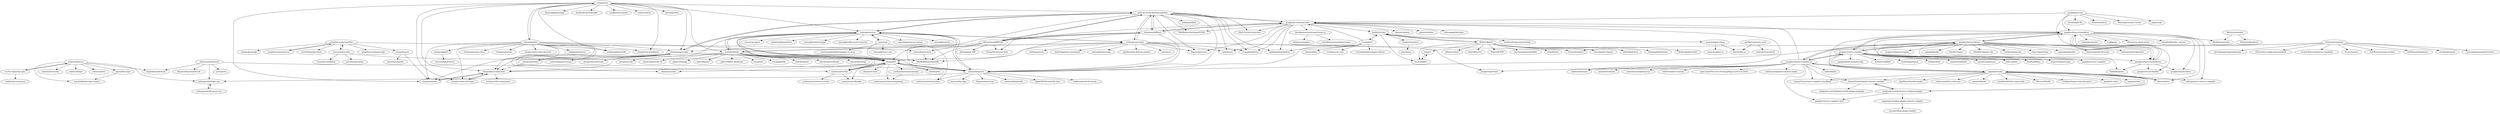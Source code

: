 digraph G {
"patrick-steele-idem/morphdom" -> "maxogden/yo-yo"
"patrick-steele-idem/morphdom" -> "yoshuawuyts/choo"
"patrick-steele-idem/morphdom" -> "google/incremental-dom"
"patrick-steele-idem/morphdom" -> "choojs/nanomorph"
"patrick-steele-idem/morphdom" -> "tbranyen/diffhtml"
"patrick-steele-idem/morphdom" -> "shama/bel"
"patrick-steele-idem/morphdom" -> "WebReflection/hyperHTML" ["e"=1]
"patrick-steele-idem/morphdom" -> "paldepind/snabbdom" ["e"=1]
"patrick-steele-idem/morphdom" -> "Raynos/mercury" ["e"=1]
"patrick-steele-idem/morphdom" -> "fiduswriter/diffDOM"
"patrick-steele-idem/morphdom" -> "paldepind/flyd" ["e"=1]
"patrick-steele-idem/morphdom" -> "substack/hyperx"
"patrick-steele-idem/morphdom" -> "cujojs/most" ["e"=1]
"patrick-steele-idem/morphdom" -> "Matt-Esch/virtual-dom" ["e"=1]
"patrick-steele-idem/morphdom" -> "trueadm/inferno" ["e"=1]
"tbranyen/diffhtml" -> "patrick-steele-idem/morphdom"
"tbranyen/diffhtml" -> "fiduswriter/diffDOM"
"tbranyen/diffhtml" -> "substack/hyperx"
"tbranyen/diffhtml" -> "google/incremental-dom"
"tbranyen/diffhtml" -> "DylanPiercey/set-dom"
"tbranyen/diffhtml" -> "WebReflection/domdiff"
"google/closure-stylesheets" -> "google/closure-templates"
"google/closure-stylesheets" -> "bolinfest/plovr"
"google/closure-stylesheets" -> "google/closure-builder"
"google/closure-stylesheets" -> "google/closure-linter"
"google/closure-library" -> "google/closure-compiler"
"google/closure-library" -> "google/closure-templates"
"google/closure-library" -> "bhauman/lein-figwheel" ["e"=1]
"google/closure-library" -> "google/closure-compiler-js"
"google/closure-library" -> "reagent-project/reagent" ["e"=1]
"google/closure-library" -> "clojure/clojurescript" ["e"=1]
"google/closure-library" -> "google/traceur-compiler" ["e"=1]
"google/closure-library" -> "google/blockly" ["e"=1]
"google/closure-library" -> "google/closure-stylesheets"
"google/closure-library" -> "Day8/re-frame" ["e"=1]
"google/closure-library" -> "thheller/shadow-cljs" ["e"=1]
"google/closure-library" -> "tonsky/datascript" ["e"=1]
"google/closure-library" -> "ring-clojure/ring" ["e"=1]
"google/closure-library" -> "noprompt/garden" ["e"=1]
"google/closure-library" -> "binaryage/cljs-devtools" ["e"=1]
"angular/tsickle" -> "theseanl/tscc"
"angular/tsickle" -> "angular/clutz"
"angular/tsickle" -> "webpack-contrib/closure-webpack-plugin"
"angular/tsickle" -> "google/closure-compiler-js"
"angular/tsickle" -> "AppMonet/tsickle-loader"
"angular/tsickle" -> "google/closure-compiler"
"angular/tsickle" -> "robwormald/ivy-code-size" ["e"=1]
"angular/tsickle" -> "angular/devkit" ["e"=1]
"angular/tsickle" -> "mihaip/react-closure-compiler"
"angular/tsickle" -> "bazelbuild/rules_typescript" ["e"=1]
"angular/tsickle" -> "Microsoft/tslib" ["e"=1]
"angular/tsickle" -> "vvakame/typescript-formatter" ["e"=1]
"angular/tsickle" -> "google/ts-style" ["e"=1]
"angular/tsickle" -> "roman01la/closure-compiler-handbook"
"angular/tsickle" -> "roman01la/webpack-closure-compiler"
"mattdesl/budo" -> "yoshuawuyts/choo"
"mattdesl/budo" -> "stackgl/glslify" ["e"=1]
"mattdesl/budo" -> "maxogden/yo-yo"
"mattdesl/budo" -> "mattdesl/prot" ["e"=1]
"mattdesl/budo" -> "chrisdickinson/beefy" ["e"=1]
"mattdesl/budo" -> "regl-project/regl" ["e"=1]
"mattdesl/budo" -> "petehunt/rwb" ["e"=1]
"mattdesl/budo" -> "mzabriskie/rackt-cli" ["e"=1]
"mattdesl/budo" -> "shama/bel"
"mattdesl/budo" -> "plepers/nanogl" ["e"=1]
"mattdesl/budo" -> "spite/Wagner" ["e"=1]
"mattdesl/budo" -> "stackcss/sheetify"
"mattdesl/budo" -> "spite/THREE.MeshLine" ["e"=1]
"mattdesl/budo" -> "insin/nwb" ["e"=1]
"mattdesl/budo" -> "substack/hyperx"
"davidjamesstone/superviews.js" -> "littlstar/starplate"
"davidjamesstone/superviews.js" -> "davidjamesstone/hyperviews"
"choojs/hyperx" -> "anywhichway/tlx"
"choojs/hyperx" -> "choojs/nanobus"
"choojs/choo" -> "choojs/bankai"
"choojs/choo" -> "maxogden/yo-yo"
"choojs/choo" -> "choojs/nanomorph"
"choojs/choo" -> "hyperapp/hyperapp" ["e"=1]
"choojs/choo" -> "beakerbrowser/beaker" ["e"=1]
"choojs/choo" -> "enokidotsite/enoki"
"choojs/choo" -> "redom/redom" ["e"=1]
"choojs/choo" -> "choojs/create-choo-app"
"choojs/choo" -> "developit/htm" ["e"=1]
"choojs/choo" -> "patrick-steele-idem/morphdom"
"choojs/choo" -> "mafintosh/hyperdb" ["e"=1]
"choojs/choo" -> "mattdesl/budo"
"choojs/choo" -> "choojs/choo-handbook"
"choojs/choo" -> "choojs/nanobus"
"choojs/choo" -> "choojs/nanocomponent"
"google/closure-compiler" -> "google/closure-library"
"google/closure-compiler" -> "google/closure-compiler-js"
"google/closure-compiler" -> "mishoo/UglifyJS2" ["e"=1]
"google/closure-compiler" -> "yui/yuicompressor" ["e"=1]
"google/closure-compiler" -> "google/traceur-compiler" ["e"=1]
"google/closure-compiler" -> "angular/tsickle"
"google/closure-compiler" -> "google/closure-templates"
"google/closure-compiler" -> "jsdoc3/jsdoc" ["e"=1]
"google/closure-compiler" -> "clojure/clojurescript" ["e"=1]
"google/closure-compiler" -> "facebook/flow" ["e"=1]
"google/closure-compiler" -> "google/WebFundamentals" ["e"=1]
"google/closure-compiler" -> "mishoo/UglifyJS" ["e"=1]
"google/closure-compiler" -> "google/closure-stylesheets"
"google/closure-compiler" -> "facebook/prepack" ["e"=1]
"google/closure-compiler" -> "rollup/rollup" ["e"=1]
"yoshuawuyts/choo" -> "maxogden/yo-yo"
"yoshuawuyts/choo" -> "trueadm/inferno" ["e"=1]
"yoshuawuyts/choo" -> "patrick-steele-idem/morphdom"
"yoshuawuyts/choo" -> "jlongster/prettier" ["e"=1]
"yoshuawuyts/choo" -> "mattdesl/budo"
"yoshuawuyts/choo" -> "zeit/hyperterm" ["e"=1]
"yoshuawuyts/choo" -> "cujojs/most" ["e"=1]
"yoshuawuyts/choo" -> "kadirahq/react-storybook" ["e"=1]
"yoshuawuyts/choo" -> "shama/bel"
"yoshuawuyts/choo" -> "yelouafi/redux-saga" ["e"=1]
"yoshuawuyts/choo" -> "feross/standard" ["e"=1]
"yoshuawuyts/choo" -> "garbles/why-did-you-update" ["e"=1]
"yoshuawuyts/choo" -> "zeit/micro" ["e"=1]
"yoshuawuyts/choo" -> "Raynos/mercury" ["e"=1]
"yoshuawuyts/choo" -> "substack/hyperx"
"gorillatron/async-task" -> "fixjs/define.js"
"gorillatron/async-task" -> "AndreyGeonya/hull"
"ampproject/rollup-plugin-closure-compiler" -> "surma/rollup-plugin-loadz0r"
"webpack-contrib/closure-webpack-plugin" -> "roman01la/webpack-closure-compiler"
"webpack-contrib/closure-webpack-plugin" -> "ampproject/rollup-plugin-closure-compiler"
"webpack-contrib/closure-webpack-plugin" -> "angular/tsickle"
"webpack-contrib/closure-webpack-plugin" -> "google/closure-compiler-npm"
"rtsao/csjs" -> "tizmagik/react-csjs"
"rtsao/csjs" -> "maxogden/yo-yo"
"rtsao/csjs" -> "shama/bel"
"rtsao/csjs" -> "martinandert/babel-plugin-css-in-js" ["e"=1]
"rtsao/csjs" -> "sethvincent/send-action"
"fiduswriter/diffDOM" -> "skatejs/dom-diff"
"fiduswriter/diffDOM" -> "tbranyen/diffhtml"
"fiduswriter/diffDOM" -> "WebReflection/domdiff"
"fiduswriter/diffDOM" -> "patrick-steele-idem/morphdom"
"fiduswriter/diffDOM" -> "DylanPiercey/set-dom"
"fiduswriter/diffDOM" -> "choojs/nanomorph"
"fiduswriter/diffDOM" -> "google/incremental-dom"
"fiduswriter/diffDOM" -> "yelouafi/petit-dom"
"mojo-js/paperclip.js" -> "fixjs/define.js"
"mojo-js/paperclip.js" -> "mojo-js/caplet.js"
"google/incremental-dom" -> "patrick-steele-idem/morphdom"
"google/incremental-dom" -> "Matt-Esch/virtual-dom" ["e"=1]
"google/incremental-dom" -> "skatejs/skatejs" ["e"=1]
"google/incremental-dom" -> "Raynos/mercury" ["e"=1]
"google/incremental-dom" -> "paldepind/snabbdom" ["e"=1]
"google/incremental-dom" -> "gaearon/redux" ["e"=1]
"google/incremental-dom" -> "wilsonpage/fastdom" ["e"=1]
"google/incremental-dom" -> "davidjamesstone/superviews.js"
"google/incremental-dom" -> "trueadm/inferno" ["e"=1]
"google/incremental-dom" -> "google/closure-templates"
"google/incremental-dom" -> "tbranyen/diffhtml"
"google/incremental-dom" -> "cujojs/most" ["e"=1]
"google/incremental-dom" -> "joelrich/citojs"
"google/incremental-dom" -> "sindresorhus/ava" ["e"=1]
"google/incremental-dom" -> "WebReflection/hyperHTML" ["e"=1]
"juliangruber/tape-run" -> "juliangruber/browser-run"
"spion/blue-tape" -> "wavded/babel-tape-runner"
"google/closure-templates" -> "google/closure-stylesheets"
"google/closure-templates" -> "bolinfest/plovr"
"google/closure-templates" -> "Medium/soynode"
"google/closure-templates" -> "google/closure-library"
"google/closure-templates" -> "jleyba/js-dossier"
"google/closure-templates" -> "robfig/soy"
"google/closure-templates" -> "google/closure-builder"
"google/closure-templates" -> "liferay/soy-cheat-sheet"
"google/closure-templates" -> "google/incremental-dom"
"google/closure-templates" -> "google/closure-compiler"
"google/closure-templates" -> "mihaip/react-closure-compiler"
"google/closure-templates" -> "google/closure-linter"
"google/closure-templates" -> "bazelbuild/rules_closure"
"google/closure-templates" -> "theseanl/tscc"
"google/closure-templates" -> "angular/tsickle"
"jorgebucaran/superfine" -> "jorgebucaran/classcat"
"jorgebucaran/superfine" -> "yelouafi/petit-dom"
"jorgebucaran/superfine" -> "morishitter/picostyle"
"jorgebucaran/superfine" -> "wavesoft/dot-dom"
"jorgebucaran/superfine" -> "choojs/hyperx"
"jorgebucaran/superfine" -> "jorgebucaran/hyperapp" ["e"=1]
"jorgebucaran/superfine" -> "lukejacksonn/ijk" ["e"=1]
"choojs/bankai" -> "choojs/create-choo-app"
"choojs/bankai" -> "choojs/choo"
"choojs/bankai" -> "choojs/nanocomponent"
"choojs/bankai" -> "stackcss/sheetify"
"choojs/bankai" -> "mafintosh/hyperdb" ["e"=1]
"choojs/bankai" -> "shama/bel"
"choojs/bankai" -> "choojs/awesome-choo"
"choojs/bankai" -> "choojs/nanostate"
"choojs/bankai" -> "choojs/nanomorph"
"choojs/bankai" -> "shama/yo-yoify"
"choojs/bankai" -> "choojs/create-choo-electron"
"choojs/bankai" -> "jongacnik/gr8"
"choojs/bankai" -> "shipharbor/merry"
"choojs/bankai" -> "choojs/choo-handbook"
"choojs/bankai" -> "choojs/nanobus"
"choojs/nanobus" -> "choojs/nanocomponent"
"choojs/nanomorph" -> "choojs/nanocomponent"
"choojs/nanomorph" -> "choojs/nanobus"
"choojs/nanomorph" -> "choojs/nanohtml"
"choojs/nanomorph" -> "WebReflection/domdiff"
"choojs/nanomorph" -> "substack/hyperstream"
"choojs/nanomorph" -> "choojs/choo-devtools"
"choojs/nanomorph" -> "shama/bel"
"choojs/nanomorph" -> "patrick-steele-idem/morphdom"
"google/closure-compiler-js" -> "google/closure-compiler"
"google/closure-compiler-js" -> "angular/tsickle"
"google/closure-compiler-js" -> "babel/babili" ["e"=1]
"google/closure-compiler-js" -> "google/closure-compiler-npm"
"google/closure-compiler-js" -> "google/closure-library"
"google/closure-compiler-js" -> "anmonteiro/lumo" ["e"=1]
"google/closure-compiler-js" -> "roman01la/closure-compiler-handbook"
"google/closure-compiler-js" -> "nolanlawson/optimize-js" ["e"=1]
"google/closure-compiler-js" -> "roman01la/webpack-closure-compiler"
"google/closure-compiler-js" -> "vhf/v8-bailout-reasons" ["e"=1]
"google/closure-compiler-js" -> "google/incremental-dom"
"google/closure-compiler-js" -> "samccone/The-cost-of-transpiling-es2015-in-2016" ["e"=1]
"google/closure-compiler-js" -> "sindresorhus/ava" ["e"=1]
"google/closure-compiler-js" -> "jlongster/prettier" ["e"=1]
"google/closure-compiler-js" -> "indutny/webpack-common-shake" ["e"=1]
"theseanl/tscc" -> "angular/tsickle"
"google/jsaction" -> "google/closure-stylesheets"
"google/jsaction" -> "google/closure-templates"
"google/jsaction" -> "facebook/fb-flo" ["e"=1]
"google/jsaction" -> "krasimir/deb.js" ["e"=1]
"google/jsaction" -> "google/incremental-dom"
"google/jsaction" -> "dustingetz/react-cursor" ["e"=1]
"google/jsaction" -> "piqnt/cutjs" ["e"=1]
"choojs/create-choo-app" -> "choojs/nanocomponent"
"Bobris/Bobril" -> "joelrich/citojs"
"Bobris/Bobril" -> "bobril/bbcore"
"Bobris/Bobril" -> "Bobris/BTDB"
"Bobris/Bobril" -> "karelsteinmetz/bobflux"
"Bobris/Bobril" -> "bobril/bobx"
"Bobris/Bobril" -> "Xrew/bobril-chartjs"
"Bobris/Bobril" -> "bobril/bobril-m"
"Bobris/Bobril" -> "keeema/bobrilstrap"
"Bobris/Bobril" -> "Bobris/bobril-build"
"Bobris/Bobril" -> "localvoid/kivi"
"Bobris/Bobril" -> "dfilatov/vidom" ["e"=1]
"Bobris/Bobril" -> "ivijs/ivi"
"roman01la/webpack-closure-compiler" -> "webpack-contrib/closure-webpack-plugin"
"roman01la/webpack-closure-compiler" -> "webpack-contrib/babel-minify-webpack-plugin" ["e"=1]
"jorgebucaran/classcat" -> "jorgebucaran/superfine"
"stackcss/sheetify" -> "yoshuawuyts/bankai"
"stackcss/sheetify" -> "shama/bel"
"stackcss/sheetify" -> "yoshuawuyts/server-router"
"juliangruber/browser-run" -> "juliangruber/tape-run"
"trueadm/t7" -> "joelrich/citojs"
"trueadm/t7" -> "substack/hyperx"
"trueadm/t7" -> "dekujs/deku" ["e"=1]
"trueadm/t7" -> "cyclejs/cycle-core" ["e"=1]
"trueadm/t7" -> "google/incremental-dom"
"trueadm/t7" -> "paldepind/snabbdom" ["e"=1]
"trueadm/t7" -> "trueadm/babel-plugin-inferno"
"choojs/nanohtml" -> "choojs/nanomorph"
"choojs/nanohtml" -> "choojs/nanocomponent"
"substack/hyperx" -> "shama/bel"
"substack/hyperx" -> "maxogden/yo-yo"
"substack/hyperx" -> "Raynos/main-loop"
"substack/hyperx" -> "substack/hyperxify"
"substack/hyperx" -> "sethvincent/send-action"
"substack/hyperx" -> "AgentME/browserify-hmr" ["e"=1]
"substack/hyperx" -> "mafintosh/end-of-stream"
"substack/hyperx" -> "juliangruber/tape-run"
"substack/hyperx" -> "karissa/dat-app"
"substack/faucet" -> "scottcorgan/tap-spec"
"substack/faucet" -> "spion/blue-tape"
"substack/faucet" -> "juliangruber/tape-run"
"substack/faucet" -> "wavded/babel-tape-runner"
"substack/faucet" -> "substack/coverify"
"substack/faucet" -> "substack/tape" ["e"=1]
"substack/faucet" -> "substack/dotc"
"substack/faucet" -> "hughsk/smokestack"
"yelouafi/petit-dom" -> "WebReflection/domdiff"
"maxogden/yo-yo" -> "shama/bel"
"maxogden/yo-yo" -> "substack/hyperx"
"maxogden/yo-yo" -> "yoshuawuyts/choo"
"maxogden/yo-yo" -> "rtsao/csjs"
"maxogden/yo-yo" -> "patrick-steele-idem/morphdom"
"maxogden/yo-yo" -> "rtsao/csjs-inject"
"maxogden/yo-yo" -> "stackcss/sheetify"
"maxogden/yo-yo" -> "mattdesl/budo"
"maxogden/yo-yo" -> "mafintosh/hyperdrive" ["e"=1]
"maxogden/yo-yo" -> "maxogden/mississippi" ["e"=1]
"maxogden/yo-yo" -> "choojs/nanocomponent"
"maxogden/yo-yo" -> "maxogden/discovery-channel" ["e"=1]
"maxogden/yo-yo" -> "shuhei/pelo"
"maxogden/yo-yo" -> "maxogden/concat-stream" ["e"=1]
"maxogden/yo-yo" -> "maxogden/wzrd" ["e"=1]
"scottcorgan/tap-spec" -> "zoubin/tap-summary"
"scottcorgan/tap-spec" -> "substack/faucet"
"Flet/semistandard" -> "Flet/eslint-config-semistandard"
"Flet/semistandard" -> "ricardofbarros/linter-js-standard"
"Flet/semistandard" -> "feross/standard" ["e"=1]
"Flet/semistandard" -> "substack/hyperx"
"Flet/semistandard" -> "feross/snazzy"
"Flet/semistandard" -> "ryanflorence/react-project" ["e"=1]
"Flet/semistandard" -> "JedWatson/happiness"
"Flet/semistandard" -> "standard/snazzy"
"Flet/semistandard" -> "maxogden/standard-format"
"Flet/semistandard" -> "greenkeeperio/greenkeeper" ["e"=1]
"wavesoft/dot-dom" -> "tunnckoCore/gibon"
"wavesoft/dot-dom" -> "jorgebucaran/superfine"
"wavesoft/dot-dom" -> "WebReflection/domdiff"
"wavesoft/dot-dom" -> "picodom/picodom" ["e"=1]
"defunctzombie/zuul" -> "azer/prova"
"defunctzombie/zuul" -> "hughsk/smokestack"
"defunctzombie/zuul" -> "Raynos/http-framework" ["e"=1]
"defunctzombie/zuul" -> "juliangruber/tape-run"
"defunctzombie/zuul" -> "substack/hyperx"
"jongacnik/gr8" -> "antonmoglia/Garcia"
"yoshuawuyts/nanomorph" -> "yoshuawuyts/nanocomponent"
"joelrich/citojs" -> "trueadm/t7"
"joelrich/citojs" -> "Bobris/Bobril"
"joelrich/citojs" -> "localvoid/kivi"
"joelrich/citojs" -> "trackira/trackira"
"joelrich/citojs" -> "localvoid/vdom-benchmark"
"joelrich/citojs" -> "mojo-js/paperclip.js"
"shama/bel" -> "maxogden/yo-yo"
"shama/bel" -> "shama/yo-yoify"
"shama/bel" -> "shuhei/pelo"
"shama/bel" -> "yoshuawuyts/nanomorph"
"shama/bel" -> "yoshuawuyts/nanocomponent"
"shama/bel" -> "stackcss/sheetify"
"shama/bel" -> "substack/hyperx"
"shama/bel" -> "yoshuawuyts/bankai"
"shama/bel" -> "choojs/nanocomponent"
"shama/bel" -> "shama/on-load"
"Medium/matador" -> "Medium/shepherd"
"Medium/matador" -> "Medium/soynode"
"choojs/nanocomponent" -> "tornqvist/fun-component"
"choojs/nanocomponent" -> "choojs/nanobus"
"choojs/nanocomponent" -> "choojs/create-choo-app"
"localvoid/kivi" -> "ivijs/ivi"
"ivijs/ivi" -> "localvoid/kivi"
"trackira/trackira" -> "jiesa/jiesa"
"patrick-steele-idem/morphdom" ["l"="23.122,-32.481"]
"maxogden/yo-yo" ["l"="23.166,-32.534"]
"yoshuawuyts/choo" ["l"="23.171,-32.501"]
"google/incremental-dom" ["l"="23.131,-32.368"]
"choojs/nanomorph" ["l"="23.084,-32.532"]
"tbranyen/diffhtml" ["l"="23.102,-32.44"]
"shama/bel" ["l"="23.177,-32.559"]
"WebReflection/hyperHTML" ["l"="28.906,-35.289"]
"paldepind/snabbdom" ["l"="27.861,-28.729"]
"Raynos/mercury" ["l"="28.617,-32.256"]
"fiduswriter/diffDOM" ["l"="23.071,-32.453"]
"paldepind/flyd" ["l"="27.814,-28.701"]
"substack/hyperx" ["l"="23.114,-32.537"]
"cujojs/most" ["l"="27.791,-28.689"]
"Matt-Esch/virtual-dom" ["l"="26.071,-26.982"]
"trueadm/inferno" ["l"="25.607,-26.812"]
"DylanPiercey/set-dom" ["l"="23.068,-32.421"]
"WebReflection/domdiff" ["l"="23.032,-32.47"]
"google/closure-stylesheets" ["l"="23.114,-32.236"]
"google/closure-templates" ["l"="23.127,-32.252"]
"bolinfest/plovr" ["l"="23.091,-32.244"]
"google/closure-builder" ["l"="23.103,-32.26"]
"google/closure-linter" ["l"="23.151,-32.247"]
"google/closure-library" ["l"="23.096,-32.203"]
"google/closure-compiler" ["l"="23.135,-32.179"]
"bhauman/lein-figwheel" ["l"="-7.771,14.86"]
"google/closure-compiler-js" ["l"="23.164,-32.208"]
"reagent-project/reagent" ["l"="-7.802,14.88"]
"clojure/clojurescript" ["l"="-7.763,14.965"]
"google/traceur-compiler" ["l"="11.662,-32.291"]
"google/blockly" ["l"="-34.563,41.141"]
"Day8/re-frame" ["l"="-7.819,14.86"]
"thheller/shadow-cljs" ["l"="-7.858,14.715"]
"tonsky/datascript" ["l"="-7.806,14.832"]
"ring-clojure/ring" ["l"="-7.696,14.904"]
"noprompt/garden" ["l"="-7.723,14.781"]
"binaryage/cljs-devtools" ["l"="-7.798,14.744"]
"angular/tsickle" ["l"="23.195,-32.188"]
"theseanl/tscc" ["l"="23.195,-32.22"]
"angular/clutz" ["l"="23.253,-32.17"]
"webpack-contrib/closure-webpack-plugin" ["l"="23.218,-32.14"]
"AppMonet/tsickle-loader" ["l"="23.227,-32.183"]
"robwormald/ivy-code-size" ["l"="30.935,-30.652"]
"angular/devkit" ["l"="30.918,-30.645"]
"mihaip/react-closure-compiler" ["l"="23.179,-32.235"]
"bazelbuild/rules_typescript" ["l"="-14.196,-0.298"]
"Microsoft/tslib" ["l"="28.606,-26.855"]
"vvakame/typescript-formatter" ["l"="32.511,-32.827"]
"google/ts-style" ["l"="28.641,-26.916"]
"roman01la/closure-compiler-handbook" ["l"="23.231,-32.206"]
"roman01la/webpack-closure-compiler" ["l"="23.211,-32.161"]
"mattdesl/budo" ["l"="23.148,-32.557"]
"stackgl/glslify" ["l"="30.853,-23.34"]
"mattdesl/prot" ["l"="28.597,-32.279"]
"chrisdickinson/beefy" ["l"="31.515,-23.601"]
"regl-project/regl" ["l"="30.745,-23.347"]
"petehunt/rwb" ["l"="28.639,-32.21"]
"mzabriskie/rackt-cli" ["l"="28.593,-32.292"]
"plepers/nanogl" ["l"="30.701,-23.339"]
"spite/Wagner" ["l"="30.767,-23.288"]
"stackcss/sheetify" ["l"="23.185,-32.585"]
"spite/THREE.MeshLine" ["l"="30.709,-23.282"]
"insin/nwb" ["l"="25.62,-26.57"]
"davidjamesstone/superviews.js" ["l"="23.203,-32.388"]
"littlstar/starplate" ["l"="23.241,-32.396"]
"davidjamesstone/hyperviews" ["l"="23.223,-32.404"]
"choojs/hyperx" ["l"="22.972,-32.536"]
"anywhichway/tlx" ["l"="22.94,-32.544"]
"choojs/nanobus" ["l"="23.067,-32.57"]
"choojs/choo" ["l"="23.095,-32.58"]
"choojs/bankai" ["l"="23.135,-32.61"]
"hyperapp/hyperapp" ["l"="26.097,-26.456"]
"beakerbrowser/beaker" ["l"="12,-29.86"]
"enokidotsite/enoki" ["l"="23.051,-32.606"]
"redom/redom" ["l"="25.97,-25.95"]
"choojs/create-choo-app" ["l"="23.108,-32.602"]
"developit/htm" ["l"="25.943,-26.053"]
"mafintosh/hyperdb" ["l"="12.05,-29.941"]
"choojs/choo-handbook" ["l"="23.096,-32.621"]
"choojs/nanocomponent" ["l"="23.115,-32.569"]
"mishoo/UglifyJS2" ["l"="11.53,-32.412"]
"yui/yuicompressor" ["l"="11.329,-32.342"]
"jsdoc3/jsdoc" ["l"="11.614,-32.359"]
"facebook/flow" ["l"="26.138,-26.874"]
"google/WebFundamentals" ["l"="28.012,-19.815"]
"mishoo/UglifyJS" ["l"="11.486,-32.276"]
"facebook/prepack" ["l"="25.935,-26.585"]
"rollup/rollup" ["l"="26.283,-26.7"]
"jlongster/prettier" ["l"="25.555,-26.674"]
"zeit/hyperterm" ["l"="25.784,-26.879"]
"kadirahq/react-storybook" ["l"="25.574,-26.791"]
"yelouafi/redux-saga" ["l"="25.528,-26.756"]
"feross/standard" ["l"="26.024,-26.927"]
"garbles/why-did-you-update" ["l"="25.529,-26.625"]
"zeit/micro" ["l"="25.814,-26.641"]
"gorillatron/async-task" ["l"="22.965,-32.307"]
"fixjs/define.js" ["l"="23.013,-32.321"]
"AndreyGeonya/hull" ["l"="22.932,-32.297"]
"ampproject/rollup-plugin-closure-compiler" ["l"="23.243,-32.093"]
"surma/rollup-plugin-loadz0r" ["l"="23.262,-32.069"]
"google/closure-compiler-npm" ["l"="23.179,-32.143"]
"rtsao/csjs" ["l"="23.211,-32.531"]
"tizmagik/react-csjs" ["l"="23.251,-32.524"]
"martinandert/babel-plugin-css-in-js" ["l"="28.745,-32.418"]
"sethvincent/send-action" ["l"="23.148,-32.522"]
"skatejs/dom-diff" ["l"="23.035,-32.433"]
"yelouafi/petit-dom" ["l"="22.993,-32.466"]
"mojo-js/paperclip.js" ["l"="23.079,-32.338"]
"mojo-js/caplet.js" ["l"="23.048,-32.336"]
"skatejs/skatejs" ["l"="28.962,-35.307"]
"gaearon/redux" ["l"="28.714,-32.133"]
"wilsonpage/fastdom" ["l"="10.564,-33.674"]
"joelrich/citojs" ["l"="23.189,-32.362"]
"sindresorhus/ava" ["l"="25.681,-26.866"]
"juliangruber/tape-run" ["l"="23.1,-32.682"]
"juliangruber/browser-run" ["l"="23.116,-32.711"]
"spion/blue-tape" ["l"="23.045,-32.805"]
"wavded/babel-tape-runner" ["l"="23.045,-32.784"]
"Medium/soynode" ["l"="23.049,-32.22"]
"jleyba/js-dossier" ["l"="23.177,-32.265"]
"robfig/soy" ["l"="23.155,-32.278"]
"liferay/soy-cheat-sheet" ["l"="23.073,-32.253"]
"bazelbuild/rules_closure" ["l"="23.08,-32.274"]
"jorgebucaran/superfine" ["l"="22.926,-32.489"]
"jorgebucaran/classcat" ["l"="22.894,-32.504"]
"morishitter/picostyle" ["l"="22.869,-32.481"]
"wavesoft/dot-dom" ["l"="22.938,-32.457"]
"jorgebucaran/hyperapp" ["l"="26.177,-26.296"]
"lukejacksonn/ijk" ["l"="26.069,-32.139"]
"choojs/awesome-choo" ["l"="23.155,-32.639"]
"choojs/nanostate" ["l"="23.182,-32.639"]
"shama/yo-yoify" ["l"="23.171,-32.605"]
"choojs/create-choo-electron" ["l"="23.127,-32.637"]
"jongacnik/gr8" ["l"="23.179,-32.666"]
"shipharbor/merry" ["l"="23.139,-32.658"]
"choojs/nanohtml" ["l"="23.063,-32.55"]
"substack/hyperstream" ["l"="23.025,-32.542"]
"choojs/choo-devtools" ["l"="23.043,-32.528"]
"babel/babili" ["l"="25.476,-26.665"]
"anmonteiro/lumo" ["l"="-7.84,14.755"]
"nolanlawson/optimize-js" ["l"="13.68,-34.337"]
"vhf/v8-bailout-reasons" ["l"="22.537,-36.34"]
"samccone/The-cost-of-transpiling-es2015-in-2016" ["l"="28.345,-32.177"]
"indutny/webpack-common-shake" ["l"="25.306,-26.512"]
"google/jsaction" ["l"="23.12,-32.297"]
"facebook/fb-flo" ["l"="10.589,-34.078"]
"krasimir/deb.js" ["l"="10.461,-33.957"]
"dustingetz/react-cursor" ["l"="28.77,-32.214"]
"piqnt/cutjs" ["l"="10.395,-33.889"]
"Bobris/Bobril" ["l"="23.261,-32.352"]
"bobril/bbcore" ["l"="23.288,-32.351"]
"Bobris/BTDB" ["l"="23.309,-32.346"]
"karelsteinmetz/bobflux" ["l"="23.286,-32.34"]
"bobril/bobx" ["l"="23.29,-32.364"]
"Xrew/bobril-chartjs" ["l"="23.278,-32.36"]
"bobril/bobril-m" ["l"="23.28,-32.373"]
"keeema/bobrilstrap" ["l"="23.266,-32.372"]
"Bobris/bobril-build" ["l"="23.276,-32.334"]
"localvoid/kivi" ["l"="23.235,-32.339"]
"dfilatov/vidom" ["l"="6.368,-22.794"]
"ivijs/ivi" ["l"="23.257,-32.325"]
"webpack-contrib/babel-minify-webpack-plugin" ["l"="23.228,-33.653"]
"yoshuawuyts/bankai" ["l"="23.215,-32.594"]
"yoshuawuyts/server-router" ["l"="23.215,-32.616"]
"trueadm/t7" ["l"="23.164,-32.414"]
"dekujs/deku" ["l"="28.666,-32.185"]
"cyclejs/cycle-core" ["l"="28.547,-32.15"]
"trueadm/babel-plugin-inferno" ["l"="23.194,-32.423"]
"Raynos/main-loop" ["l"="23.073,-32.501"]
"substack/hyperxify" ["l"="23.115,-32.514"]
"AgentME/browserify-hmr" ["l"="28.605,-32.309"]
"mafintosh/end-of-stream" ["l"="23.059,-32.518"]
"karissa/dat-app" ["l"="23.096,-32.514"]
"substack/faucet" ["l"="23.083,-32.773"]
"scottcorgan/tap-spec" ["l"="23.115,-32.791"]
"substack/coverify" ["l"="23.078,-32.802"]
"substack/tape" ["l"="25.883,-26.914"]
"substack/dotc" ["l"="23.095,-32.823"]
"hughsk/smokestack" ["l"="23.067,-32.729"]
"rtsao/csjs-inject" ["l"="23.207,-32.51"]
"mafintosh/hyperdrive" ["l"="12.033,-29.979"]
"maxogden/mississippi" ["l"="11.943,-30.144"]
"maxogden/discovery-channel" ["l"="12.087,-30.018"]
"shuhei/pelo" ["l"="23.207,-32.557"]
"maxogden/concat-stream" ["l"="11.874,-30.216"]
"maxogden/wzrd" ["l"="31.53,-23.635"]
"zoubin/tap-summary" ["l"="23.138,-32.809"]
"Flet/semistandard" ["l"="22.958,-32.617"]
"Flet/eslint-config-semistandard" ["l"="22.933,-32.631"]
"ricardofbarros/linter-js-standard" ["l"="22.928,-32.601"]
"feross/snazzy" ["l"="22.902,-32.615"]
"ryanflorence/react-project" ["l"="28.576,-32.145"]
"JedWatson/happiness" ["l"="22.964,-32.65"]
"standard/snazzy" ["l"="22.933,-32.661"]
"maxogden/standard-format" ["l"="22.902,-32.646"]
"greenkeeperio/greenkeeper" ["l"="26.035,-28.521"]
"tunnckoCore/gibon" ["l"="22.893,-32.43"]
"picodom/picodom" ["l"="54.272,-2.518"]
"defunctzombie/zuul" ["l"="23.065,-32.666"]
"azer/prova" ["l"="23.028,-32.697"]
"Raynos/http-framework" ["l"="11.789,-30.214"]
"antonmoglia/Garcia" ["l"="23.201,-32.688"]
"yoshuawuyts/nanomorph" ["l"="23.258,-32.575"]
"yoshuawuyts/nanocomponent" ["l"="23.239,-32.587"]
"trackira/trackira" ["l"="23.218,-32.36"]
"localvoid/vdom-benchmark" ["l"="23.198,-32.338"]
"shama/on-load" ["l"="23.234,-32.559"]
"Medium/matador" ["l"="23,-32.192"]
"Medium/shepherd" ["l"="22.97,-32.174"]
"tornqvist/fun-component" ["l"="23.138,-32.586"]
"jiesa/jiesa" ["l"="23.234,-32.366"]
}